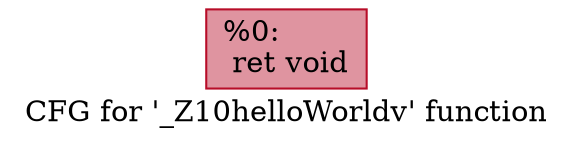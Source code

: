 digraph "CFG for '_Z10helloWorldv' function" {
	label="CFG for '_Z10helloWorldv' function";

	Node0x4937160 [shape=record,color="#b70d28ff", style=filled, fillcolor="#b70d2870",label="{%0:\l  ret void\l}"];
}
